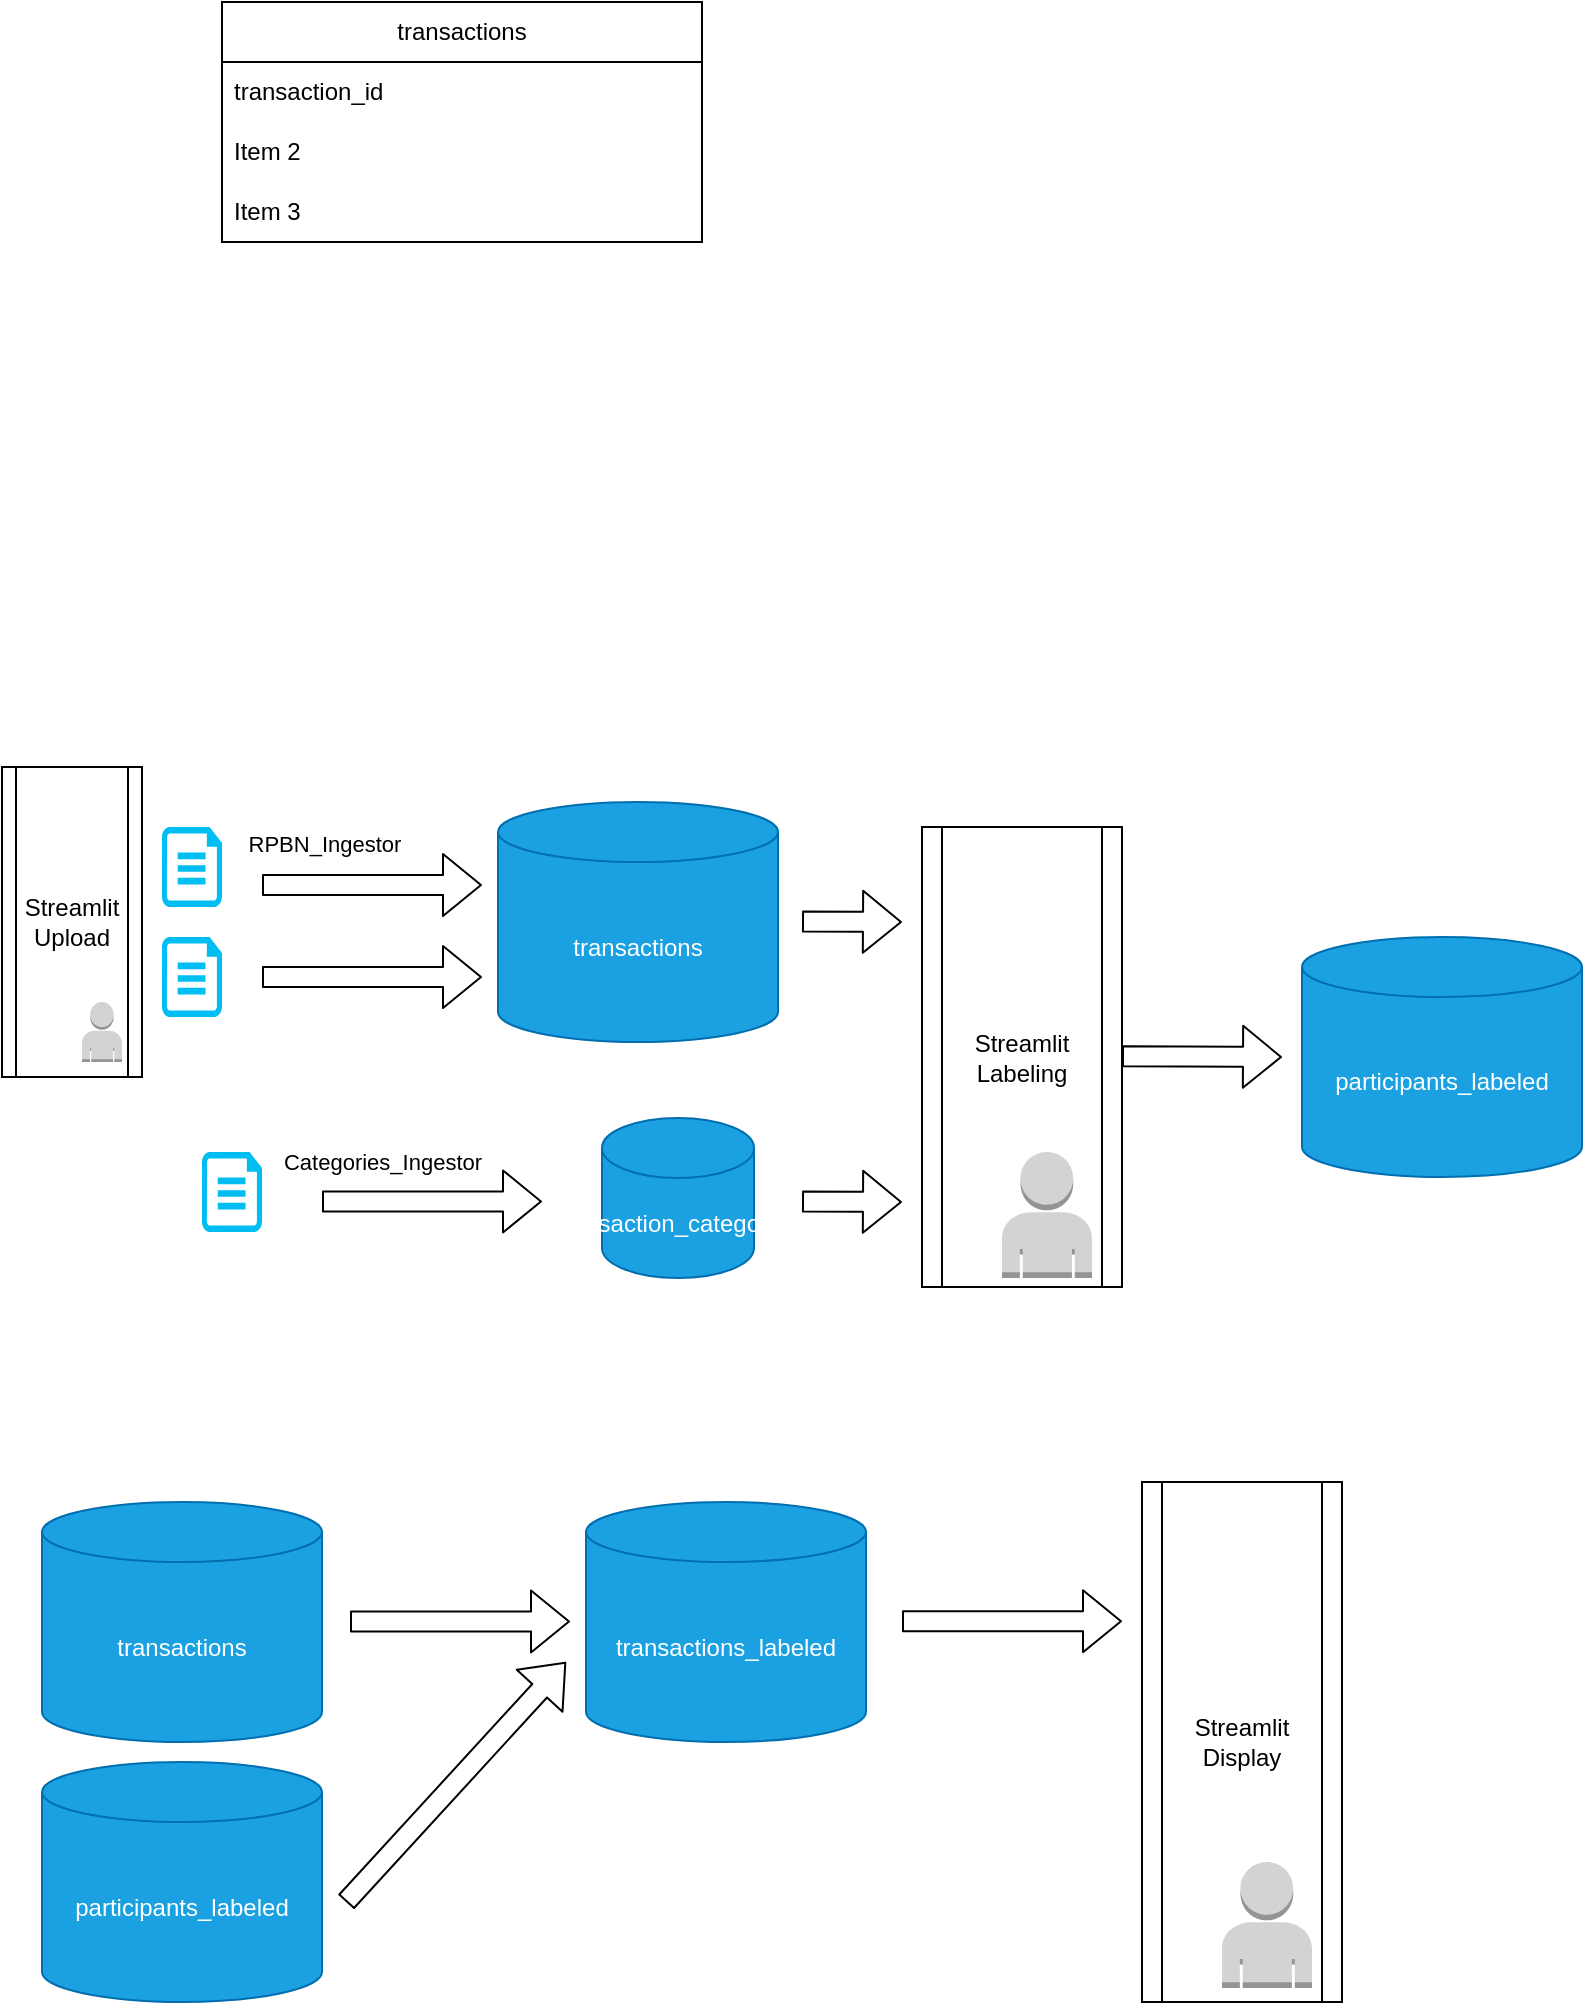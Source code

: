 <mxfile>
    <diagram id="RalfFdmqH4b3J-Rtkhk8" name="Page-1">
        <mxGraphModel dx="1157" dy="2752" grid="1" gridSize="10" guides="1" tooltips="1" connect="1" arrows="1" fold="1" page="1" pageScale="1" pageWidth="827" pageHeight="1169" math="0" shadow="0">
            <root>
                <mxCell id="0"/>
                <mxCell id="1" parent="0"/>
                <mxCell id="4" value="transactions" style="shape=cylinder3;whiteSpace=wrap;html=1;boundedLbl=1;backgroundOutline=1;size=15;fillColor=#1ba1e2;fontColor=#ffffff;strokeColor=#006EAF;" parent="1" vertex="1">
                    <mxGeometry x="258" y="-1800" width="140" height="120" as="geometry"/>
                </mxCell>
                <mxCell id="42" value="" style="shape=flexArrow;endArrow=classic;html=1;" parent="1" edge="1">
                    <mxGeometry width="50" height="50" relative="1" as="geometry">
                        <mxPoint x="140" y="-1758.5" as="sourcePoint"/>
                        <mxPoint x="250" y="-1758.5" as="targetPoint"/>
                    </mxGeometry>
                </mxCell>
                <mxCell id="43" value="RPBN_Ingestor" style="edgeLabel;html=1;align=center;verticalAlign=middle;resizable=0;points=[];" parent="42" vertex="1" connectable="0">
                    <mxGeometry x="-0.643" y="4" relative="1" as="geometry">
                        <mxPoint x="11" y="-17" as="offset"/>
                    </mxGeometry>
                </mxCell>
                <mxCell id="44" value="transaction_categories" style="shape=cylinder3;whiteSpace=wrap;html=1;boundedLbl=1;backgroundOutline=1;size=15;fillColor=#1ba1e2;fontColor=#ffffff;strokeColor=#006EAF;" parent="1" vertex="1">
                    <mxGeometry x="310" y="-1642" width="76" height="80" as="geometry"/>
                </mxCell>
                <mxCell id="45" value="" style="shape=flexArrow;endArrow=classic;html=1;" parent="1" edge="1">
                    <mxGeometry width="50" height="50" relative="1" as="geometry">
                        <mxPoint x="170" y="-1600.29" as="sourcePoint"/>
                        <mxPoint x="280" y="-1600.29" as="targetPoint"/>
                    </mxGeometry>
                </mxCell>
                <mxCell id="46" value="Categories_Ingestor" style="edgeLabel;html=1;align=center;verticalAlign=middle;resizable=0;points=[];" parent="45" vertex="1" connectable="0">
                    <mxGeometry x="-0.643" y="4" relative="1" as="geometry">
                        <mxPoint x="10" y="-16" as="offset"/>
                    </mxGeometry>
                </mxCell>
                <mxCell id="49" value="" style="shape=flexArrow;endArrow=classic;html=1;" parent="1" edge="1">
                    <mxGeometry width="50" height="50" relative="1" as="geometry">
                        <mxPoint x="410" y="-1600.29" as="sourcePoint"/>
                        <mxPoint x="460" y="-1600" as="targetPoint"/>
                    </mxGeometry>
                </mxCell>
                <mxCell id="51" value="Streamlit Labeling" style="shape=process;whiteSpace=wrap;html=1;backgroundOutline=1;" parent="1" vertex="1">
                    <mxGeometry x="470" y="-1787.5" width="100" height="230" as="geometry"/>
                </mxCell>
                <mxCell id="52" value="" style="shape=flexArrow;endArrow=classic;html=1;" parent="1" edge="1">
                    <mxGeometry width="50" height="50" relative="1" as="geometry">
                        <mxPoint x="410" y="-1740.29" as="sourcePoint"/>
                        <mxPoint x="460" y="-1740" as="targetPoint"/>
                    </mxGeometry>
                </mxCell>
                <mxCell id="54" value="participants_labeled" style="shape=cylinder3;whiteSpace=wrap;html=1;boundedLbl=1;backgroundOutline=1;size=15;fillColor=#1ba1e2;fontColor=#ffffff;strokeColor=#006EAF;" parent="1" vertex="1">
                    <mxGeometry x="660" y="-1732.5" width="140" height="120" as="geometry"/>
                </mxCell>
                <mxCell id="57" value="" style="verticalLabelPosition=bottom;html=1;verticalAlign=top;align=center;strokeColor=none;fillColor=#00BEF2;shape=mxgraph.azure.cloud_services_configuration_file;pointerEvents=1;" parent="1" vertex="1">
                    <mxGeometry x="90" y="-1787.5" width="30" height="40" as="geometry"/>
                </mxCell>
                <mxCell id="58" value="" style="verticalLabelPosition=bottom;html=1;verticalAlign=top;align=center;strokeColor=none;fillColor=#00BEF2;shape=mxgraph.azure.cloud_services_configuration_file;pointerEvents=1;" parent="1" vertex="1">
                    <mxGeometry x="90" y="-1732.5" width="30" height="40" as="geometry"/>
                </mxCell>
                <mxCell id="59" value="" style="shape=flexArrow;endArrow=classic;html=1;" parent="1" edge="1">
                    <mxGeometry width="50" height="50" relative="1" as="geometry">
                        <mxPoint x="140" y="-1712.5" as="sourcePoint"/>
                        <mxPoint x="250" y="-1712.5" as="targetPoint"/>
                    </mxGeometry>
                </mxCell>
                <mxCell id="62" value="transactions" style="shape=cylinder3;whiteSpace=wrap;html=1;boundedLbl=1;backgroundOutline=1;size=15;fillColor=#1ba1e2;fontColor=#ffffff;strokeColor=#006EAF;" parent="1" vertex="1">
                    <mxGeometry x="30" y="-1450" width="140" height="120" as="geometry"/>
                </mxCell>
                <mxCell id="63" value="Streamlit&lt;br&gt;Display" style="shape=process;whiteSpace=wrap;html=1;backgroundOutline=1;" parent="1" vertex="1">
                    <mxGeometry x="580" y="-1460" width="100" height="260" as="geometry"/>
                </mxCell>
                <mxCell id="64" value="" style="shape=flexArrow;endArrow=classic;html=1;" parent="1" edge="1">
                    <mxGeometry width="50" height="50" relative="1" as="geometry">
                        <mxPoint x="184" y="-1390.29" as="sourcePoint"/>
                        <mxPoint x="294" y="-1390.29" as="targetPoint"/>
                    </mxGeometry>
                </mxCell>
                <mxCell id="65" value="participants_labeled" style="shape=cylinder3;whiteSpace=wrap;html=1;boundedLbl=1;backgroundOutline=1;size=15;fillColor=#1ba1e2;fontColor=#ffffff;strokeColor=#006EAF;" parent="1" vertex="1">
                    <mxGeometry x="30" y="-1320" width="140" height="120" as="geometry"/>
                </mxCell>
                <mxCell id="66" value="" style="shape=flexArrow;endArrow=classic;html=1;" parent="1" edge="1">
                    <mxGeometry width="50" height="50" relative="1" as="geometry">
                        <mxPoint x="182" y="-1250.0" as="sourcePoint"/>
                        <mxPoint x="292" y="-1370" as="targetPoint"/>
                    </mxGeometry>
                </mxCell>
                <mxCell id="67" value="Streamlit Upload" style="shape=process;whiteSpace=wrap;html=1;backgroundOutline=1;" parent="1" vertex="1">
                    <mxGeometry x="10" y="-1817.5" width="70" height="155" as="geometry"/>
                </mxCell>
                <mxCell id="68" value="transactions_labeled" style="shape=cylinder3;whiteSpace=wrap;html=1;boundedLbl=1;backgroundOutline=1;size=15;fillColor=#1ba1e2;fontColor=#ffffff;strokeColor=#006EAF;" parent="1" vertex="1">
                    <mxGeometry x="302" y="-1450" width="140" height="120" as="geometry"/>
                </mxCell>
                <mxCell id="71" value="" style="shape=flexArrow;endArrow=classic;html=1;" parent="1" edge="1">
                    <mxGeometry width="50" height="50" relative="1" as="geometry">
                        <mxPoint x="460" y="-1390.42" as="sourcePoint"/>
                        <mxPoint x="570" y="-1390.42" as="targetPoint"/>
                    </mxGeometry>
                </mxCell>
                <mxCell id="72" value="" style="shape=flexArrow;endArrow=classic;html=1;" parent="1" edge="1">
                    <mxGeometry width="50" height="50" relative="1" as="geometry">
                        <mxPoint x="570" y="-1672.92" as="sourcePoint"/>
                        <mxPoint x="650" y="-1672.5" as="targetPoint"/>
                    </mxGeometry>
                </mxCell>
                <mxCell id="75" value="" style="outlineConnect=0;dashed=0;verticalLabelPosition=bottom;verticalAlign=top;align=center;html=1;shape=mxgraph.aws3.user;fillColor=#D2D3D3;gradientColor=none;" parent="1" vertex="1">
                    <mxGeometry x="510" y="-1625" width="45" height="63" as="geometry"/>
                </mxCell>
                <mxCell id="77" value="" style="outlineConnect=0;dashed=0;verticalLabelPosition=bottom;verticalAlign=top;align=center;html=1;shape=mxgraph.aws3.user;fillColor=#D2D3D3;gradientColor=none;" parent="1" vertex="1">
                    <mxGeometry x="620" y="-1270" width="45" height="63" as="geometry"/>
                </mxCell>
                <mxCell id="78" value="" style="outlineConnect=0;dashed=0;verticalLabelPosition=bottom;verticalAlign=top;align=center;html=1;shape=mxgraph.aws3.user;fillColor=#D2D3D3;gradientColor=none;" parent="1" vertex="1">
                    <mxGeometry x="50" y="-1700" width="20" height="30" as="geometry"/>
                </mxCell>
                <mxCell id="79" value="transactions" style="swimlane;fontStyle=0;childLayout=stackLayout;horizontal=1;startSize=30;horizontalStack=0;resizeParent=1;resizeParentMax=0;resizeLast=0;collapsible=1;marginBottom=0;whiteSpace=wrap;html=1;" parent="1" vertex="1">
                    <mxGeometry x="120" y="-2200" width="240" height="120" as="geometry"/>
                </mxCell>
                <mxCell id="80" value="transaction_id" style="text;strokeColor=none;fillColor=none;align=left;verticalAlign=middle;spacingLeft=4;spacingRight=4;overflow=hidden;points=[[0,0.5],[1,0.5]];portConstraint=eastwest;rotatable=0;whiteSpace=wrap;html=1;" parent="79" vertex="1">
                    <mxGeometry y="30" width="240" height="30" as="geometry"/>
                </mxCell>
                <mxCell id="81" value="Item 2" style="text;strokeColor=none;fillColor=none;align=left;verticalAlign=middle;spacingLeft=4;spacingRight=4;overflow=hidden;points=[[0,0.5],[1,0.5]];portConstraint=eastwest;rotatable=0;whiteSpace=wrap;html=1;" parent="79" vertex="1">
                    <mxGeometry y="60" width="240" height="30" as="geometry"/>
                </mxCell>
                <mxCell id="82" value="Item 3" style="text;strokeColor=none;fillColor=none;align=left;verticalAlign=middle;spacingLeft=4;spacingRight=4;overflow=hidden;points=[[0,0.5],[1,0.5]];portConstraint=eastwest;rotatable=0;whiteSpace=wrap;html=1;" parent="79" vertex="1">
                    <mxGeometry y="90" width="240" height="30" as="geometry"/>
                </mxCell>
                <mxCell id="83" value="" style="verticalLabelPosition=bottom;html=1;verticalAlign=top;align=center;strokeColor=none;fillColor=#00BEF2;shape=mxgraph.azure.cloud_services_configuration_file;pointerEvents=1;" parent="1" vertex="1">
                    <mxGeometry x="110" y="-1625" width="30" height="40" as="geometry"/>
                </mxCell>
            </root>
        </mxGraphModel>
    </diagram>
</mxfile>
